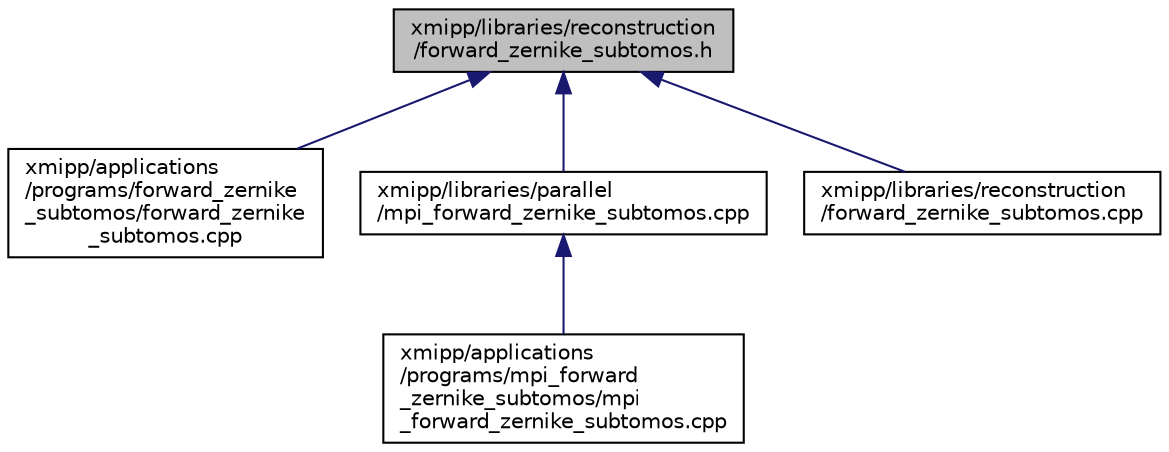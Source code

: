 digraph "xmipp/libraries/reconstruction/forward_zernike_subtomos.h"
{
  edge [fontname="Helvetica",fontsize="10",labelfontname="Helvetica",labelfontsize="10"];
  node [fontname="Helvetica",fontsize="10",shape=record];
  Node104 [label="xmipp/libraries/reconstruction\l/forward_zernike_subtomos.h",height=0.2,width=0.4,color="black", fillcolor="grey75", style="filled", fontcolor="black"];
  Node104 -> Node105 [dir="back",color="midnightblue",fontsize="10",style="solid",fontname="Helvetica"];
  Node105 [label="xmipp/applications\l/programs/forward_zernike\l_subtomos/forward_zernike\l_subtomos.cpp",height=0.2,width=0.4,color="black", fillcolor="white", style="filled",URL="$applications_2programs_2forward__zernike__subtomos_2forward__zernike__subtomos_8cpp.html"];
  Node104 -> Node106 [dir="back",color="midnightblue",fontsize="10",style="solid",fontname="Helvetica"];
  Node106 [label="xmipp/libraries/parallel\l/mpi_forward_zernike_subtomos.cpp",height=0.2,width=0.4,color="black", fillcolor="white", style="filled",URL="$libraries_2parallel_2mpi__forward__zernike__subtomos_8cpp.html"];
  Node106 -> Node107 [dir="back",color="midnightblue",fontsize="10",style="solid",fontname="Helvetica"];
  Node107 [label="xmipp/applications\l/programs/mpi_forward\l_zernike_subtomos/mpi\l_forward_zernike_subtomos.cpp",height=0.2,width=0.4,color="black", fillcolor="white", style="filled",URL="$applications_2programs_2mpi__forward__zernike__subtomos_2mpi__forward__zernike__subtomos_8cpp.html"];
  Node104 -> Node108 [dir="back",color="midnightblue",fontsize="10",style="solid",fontname="Helvetica"];
  Node108 [label="xmipp/libraries/reconstruction\l/forward_zernike_subtomos.cpp",height=0.2,width=0.4,color="black", fillcolor="white", style="filled",URL="$libraries_2reconstruction_2forward__zernike__subtomos_8cpp.html"];
}
